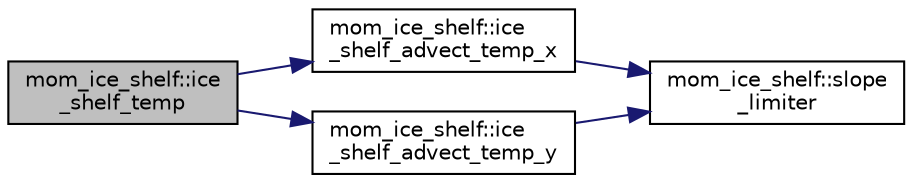 digraph "mom_ice_shelf::ice_shelf_temp"
{
 // INTERACTIVE_SVG=YES
  edge [fontname="Helvetica",fontsize="10",labelfontname="Helvetica",labelfontsize="10"];
  node [fontname="Helvetica",fontsize="10",shape=record];
  rankdir="LR";
  Node218 [label="mom_ice_shelf::ice\l_shelf_temp",height=0.2,width=0.4,color="black", fillcolor="grey75", style="filled", fontcolor="black"];
  Node218 -> Node219 [color="midnightblue",fontsize="10",style="solid",fontname="Helvetica"];
  Node219 [label="mom_ice_shelf::ice\l_shelf_advect_temp_x",height=0.2,width=0.4,color="black", fillcolor="white", style="filled",URL="$namespacemom__ice__shelf.html#a0ffb4a930ade24b82233f6da5b525ca9"];
  Node219 -> Node220 [color="midnightblue",fontsize="10",style="solid",fontname="Helvetica"];
  Node220 [label="mom_ice_shelf::slope\l_limiter",height=0.2,width=0.4,color="black", fillcolor="white", style="filled",URL="$namespacemom__ice__shelf.html#ac30ce29228457ec8a19679f25960ef21",tooltip="used for flux limiting in advective subroutines Van Leer limiter (source: Wikipedia) ..."];
  Node218 -> Node221 [color="midnightblue",fontsize="10",style="solid",fontname="Helvetica"];
  Node221 [label="mom_ice_shelf::ice\l_shelf_advect_temp_y",height=0.2,width=0.4,color="black", fillcolor="white", style="filled",URL="$namespacemom__ice__shelf.html#a15c9ad8686b798642fc092a3f4ee2e07"];
  Node221 -> Node220 [color="midnightblue",fontsize="10",style="solid",fontname="Helvetica"];
}
